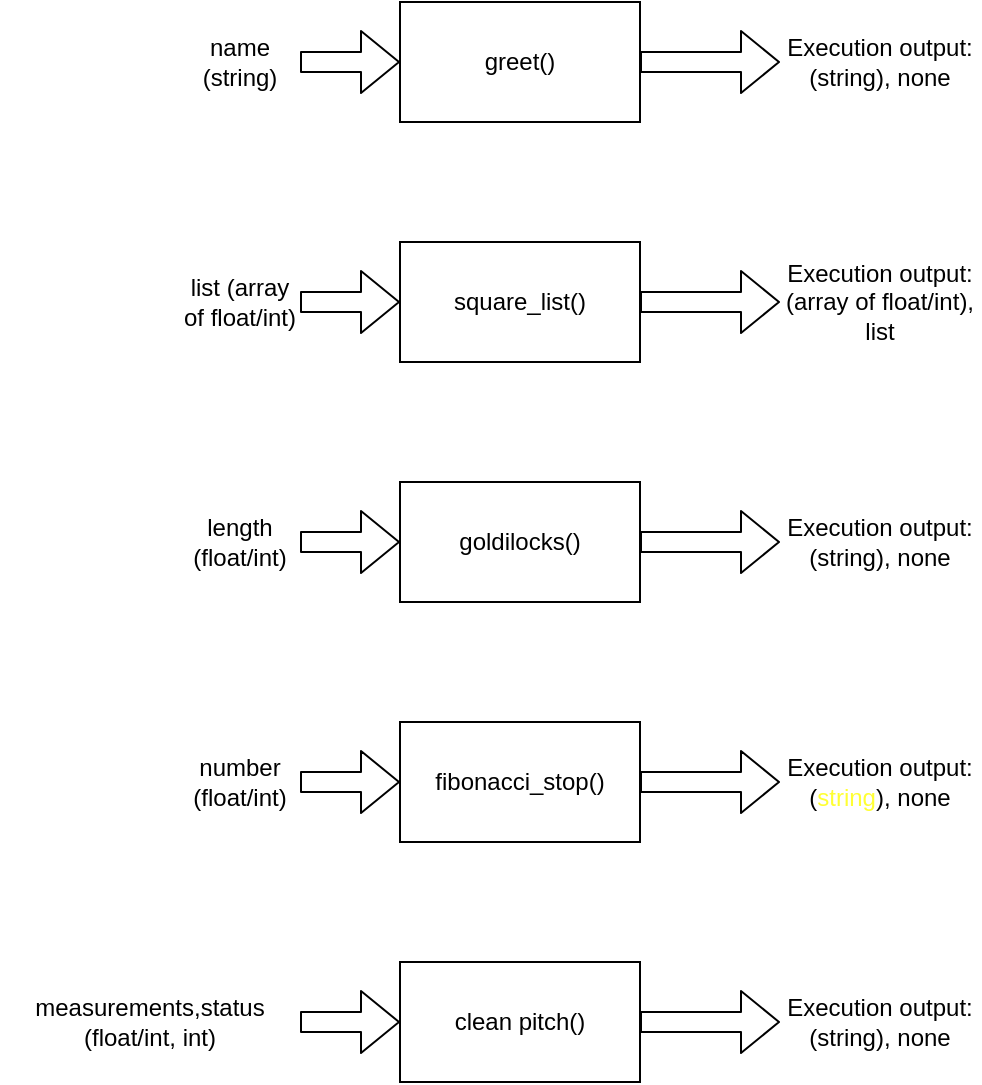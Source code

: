 <mxfile>
    <diagram id="yC8r_omOtV8NfiKUrJmH" name="Page-1">
        <mxGraphModel dx="227" dy="425" grid="1" gridSize="10" guides="1" tooltips="1" connect="1" arrows="1" fold="1" page="1" pageScale="1" pageWidth="850" pageHeight="1100" math="0" shadow="0">
            <root>
                <mxCell id="0"/>
                <mxCell id="1" parent="0"/>
                <mxCell id="7" value="" style="edgeStyle=none;shape=flexArrow;html=1;" edge="1" parent="1" source="2" target="6">
                    <mxGeometry relative="1" as="geometry"/>
                </mxCell>
                <mxCell id="2" value="greet()" style="whiteSpace=wrap;html=1;" vertex="1" parent="1">
                    <mxGeometry x="280" y="90" width="120" height="60" as="geometry"/>
                </mxCell>
                <mxCell id="5" style="edgeStyle=none;shape=flexArrow;html=1;" edge="1" parent="1" source="3" target="2">
                    <mxGeometry relative="1" as="geometry"/>
                </mxCell>
                <mxCell id="3" value="name &lt;font style=&quot;color: light-dark(rgb(0, 0, 0), rgb(255, 255, 51));&quot;&gt;(string)&lt;/font&gt;" style="text;strokeColor=none;align=center;fillColor=none;html=1;verticalAlign=middle;whiteSpace=wrap;rounded=0;" vertex="1" parent="1">
                    <mxGeometry x="170" y="105" width="60" height="30" as="geometry"/>
                </mxCell>
                <mxCell id="6" value="Execution output: (&lt;font style=&quot;color: light-dark(rgb(0, 0, 0), rgb(255, 255, 51));&quot;&gt;string&lt;/font&gt;), none" style="text;strokeColor=none;align=center;fillColor=none;html=1;verticalAlign=middle;whiteSpace=wrap;rounded=0;" vertex="1" parent="1">
                    <mxGeometry x="470" y="105" width="100" height="30" as="geometry"/>
                </mxCell>
                <mxCell id="8" value="" style="edgeStyle=none;shape=flexArrow;html=1;" edge="1" parent="1" source="9" target="12">
                    <mxGeometry relative="1" as="geometry"/>
                </mxCell>
                <mxCell id="9" value="square_list()" style="whiteSpace=wrap;html=1;" vertex="1" parent="1">
                    <mxGeometry x="280" y="210" width="120" height="60" as="geometry"/>
                </mxCell>
                <mxCell id="10" style="edgeStyle=none;shape=flexArrow;html=1;" edge="1" parent="1" source="11" target="9">
                    <mxGeometry relative="1" as="geometry"/>
                </mxCell>
                <mxCell id="11" value="list (array of &lt;font style=&quot;color: light-dark(rgb(0, 0, 0), rgb(255, 255, 51));&quot;&gt;float&lt;/font&gt;/&lt;font style=&quot;color: light-dark(rgb(0, 0, 0), rgb(255, 255, 51));&quot;&gt;int&lt;/font&gt;)" style="text;strokeColor=none;align=center;fillColor=none;html=1;verticalAlign=middle;whiteSpace=wrap;rounded=0;" vertex="1" parent="1">
                    <mxGeometry x="170" y="225" width="60" height="30" as="geometry"/>
                </mxCell>
                <mxCell id="12" value="Execution output: (array of &lt;font style=&quot;color: light-dark(rgb(0, 0, 0), rgb(255, 255, 51));&quot;&gt;float&lt;/font&gt;/&lt;font style=&quot;color: light-dark(rgb(0, 0, 0), rgb(255, 255, 51));&quot;&gt;int&lt;/font&gt;), list" style="text;strokeColor=none;align=center;fillColor=none;html=1;verticalAlign=middle;whiteSpace=wrap;rounded=0;" vertex="1" parent="1">
                    <mxGeometry x="470" y="225" width="100" height="30" as="geometry"/>
                </mxCell>
                <mxCell id="13" value="" style="edgeStyle=none;shape=flexArrow;html=1;" edge="1" parent="1" source="14" target="17">
                    <mxGeometry relative="1" as="geometry"/>
                </mxCell>
                <mxCell id="14" value="goldilocks()" style="whiteSpace=wrap;html=1;" vertex="1" parent="1">
                    <mxGeometry x="280" y="330" width="120" height="60" as="geometry"/>
                </mxCell>
                <mxCell id="15" style="edgeStyle=none;shape=flexArrow;html=1;" edge="1" parent="1" source="16" target="14">
                    <mxGeometry relative="1" as="geometry"/>
                </mxCell>
                <mxCell id="16" value="length (&lt;font style=&quot;color: light-dark(rgb(0, 0, 0), rgb(255, 255, 51));&quot;&gt;float/int&lt;/font&gt;)" style="text;strokeColor=none;align=center;fillColor=none;html=1;verticalAlign=middle;whiteSpace=wrap;rounded=0;" vertex="1" parent="1">
                    <mxGeometry x="170" y="345" width="60" height="30" as="geometry"/>
                </mxCell>
                <mxCell id="17" value="Execution output: (&lt;font style=&quot;color: light-dark(rgb(0, 0, 0), rgb(255, 255, 51));&quot;&gt;string&lt;/font&gt;), none" style="text;strokeColor=none;align=center;fillColor=none;html=1;verticalAlign=middle;whiteSpace=wrap;rounded=0;" vertex="1" parent="1">
                    <mxGeometry x="470" y="345" width="100" height="30" as="geometry"/>
                </mxCell>
                <mxCell id="18" value="" style="edgeStyle=none;shape=flexArrow;html=1;" edge="1" parent="1" source="19" target="22">
                    <mxGeometry relative="1" as="geometry"/>
                </mxCell>
                <mxCell id="19" value="fibonacci_stop()" style="whiteSpace=wrap;html=1;" vertex="1" parent="1">
                    <mxGeometry x="280" y="450" width="120" height="60" as="geometry"/>
                </mxCell>
                <mxCell id="20" style="edgeStyle=none;shape=flexArrow;html=1;" edge="1" parent="1" source="21" target="19">
                    <mxGeometry relative="1" as="geometry"/>
                </mxCell>
                <mxCell id="21" value="number (&lt;font style=&quot;color: light-dark(rgb(0, 0, 0), rgb(255, 255, 51));&quot;&gt;float/int&lt;/font&gt;)" style="text;strokeColor=none;align=center;fillColor=none;html=1;verticalAlign=middle;whiteSpace=wrap;rounded=0;" vertex="1" parent="1">
                    <mxGeometry x="170" y="465" width="60" height="30" as="geometry"/>
                </mxCell>
                <mxCell id="22" value="Execution output: (&lt;font style=&quot;color: light-dark(rgb(255, 255, 51), rgb(255, 255, 51));&quot;&gt;string&lt;/font&gt;), none" style="text;strokeColor=none;align=center;fillColor=none;html=1;verticalAlign=middle;whiteSpace=wrap;rounded=0;" vertex="1" parent="1">
                    <mxGeometry x="470" y="465" width="100" height="30" as="geometry"/>
                </mxCell>
                <mxCell id="23" value="" style="edgeStyle=none;shape=flexArrow;html=1;" edge="1" source="24" target="27" parent="1">
                    <mxGeometry relative="1" as="geometry"/>
                </mxCell>
                <mxCell id="24" value="clean pitch()" style="whiteSpace=wrap;html=1;" vertex="1" parent="1">
                    <mxGeometry x="280" y="570" width="120" height="60" as="geometry"/>
                </mxCell>
                <mxCell id="25" style="edgeStyle=none;shape=flexArrow;html=1;" edge="1" source="26" target="24" parent="1">
                    <mxGeometry relative="1" as="geometry"/>
                </mxCell>
                <mxCell id="26" value="measurements,status (&lt;font style=&quot;color: light-dark(rgb(0, 0, 0), rgb(255, 255, 51));&quot;&gt;float/int, int&lt;/font&gt;)" style="text;strokeColor=none;align=center;fillColor=none;html=1;verticalAlign=middle;whiteSpace=wrap;rounded=0;" vertex="1" parent="1">
                    <mxGeometry x="80" y="585" width="150" height="30" as="geometry"/>
                </mxCell>
                <mxCell id="27" value="Execution output: (&lt;font style=&quot;color: light-dark(rgb(0, 0, 0), rgb(255, 255, 51));&quot;&gt;string&lt;/font&gt;), none" style="text;strokeColor=none;align=center;fillColor=none;html=1;verticalAlign=middle;whiteSpace=wrap;rounded=0;" vertex="1" parent="1">
                    <mxGeometry x="470" y="585" width="100" height="30" as="geometry"/>
                </mxCell>
            </root>
        </mxGraphModel>
    </diagram>
</mxfile>